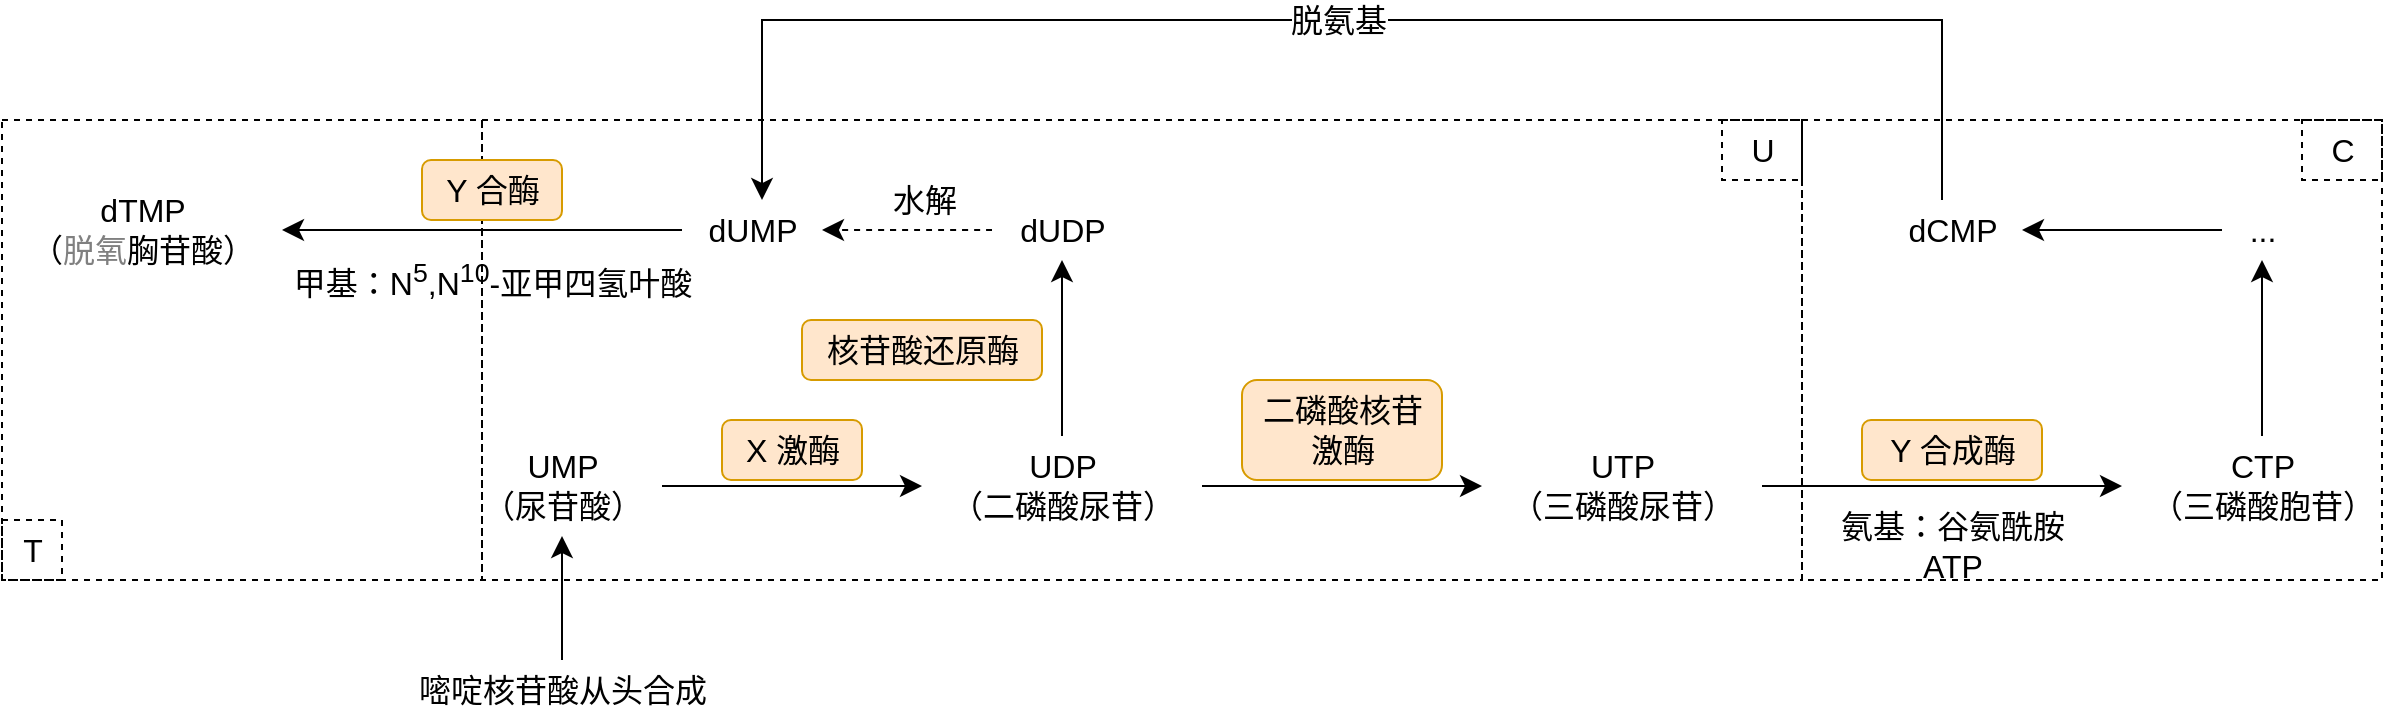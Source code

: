 <mxfile version="21.6.5" type="device">
  <diagram name="第 1 页" id="m_M1ldEbIioYbRbMe1yx">
    <mxGraphModel dx="2017" dy="1454" grid="1" gridSize="10" guides="1" tooltips="1" connect="1" arrows="1" fold="1" page="0" pageScale="1" pageWidth="827" pageHeight="1169" math="0" shadow="0">
      <root>
        <mxCell id="0" />
        <mxCell id="1" parent="0" />
        <mxCell id="FopoP3DFynw00uvgHDGr-27" value="" style="rounded=0;whiteSpace=wrap;html=1;fontSize=16;fillColor=none;dashed=1;" vertex="1" parent="1">
          <mxGeometry x="-320" y="-170" width="240" height="230" as="geometry" />
        </mxCell>
        <mxCell id="FopoP3DFynw00uvgHDGr-25" value="" style="rounded=0;whiteSpace=wrap;html=1;fontSize=16;align=center;dashed=1;fillColor=none;" vertex="1" parent="1">
          <mxGeometry x="-80" y="-170" width="660" height="230" as="geometry" />
        </mxCell>
        <mxCell id="FopoP3DFynw00uvgHDGr-6" value="" style="edgeStyle=none;curved=1;rounded=0;orthogonalLoop=1;jettySize=auto;html=1;fontSize=12;startSize=8;endSize=8;" edge="1" parent="1" source="FopoP3DFynw00uvgHDGr-4" target="FopoP3DFynw00uvgHDGr-5">
          <mxGeometry relative="1" as="geometry" />
        </mxCell>
        <mxCell id="FopoP3DFynw00uvgHDGr-4" value="UMP&lt;br&gt;（尿苷酸）" style="text;html=1;align=center;verticalAlign=middle;resizable=0;points=[];autosize=1;strokeColor=none;fillColor=none;fontSize=16;" vertex="1" parent="1">
          <mxGeometry x="-90" y="-12" width="100" height="50" as="geometry" />
        </mxCell>
        <mxCell id="FopoP3DFynw00uvgHDGr-9" value="" style="edgeStyle=none;curved=1;rounded=0;orthogonalLoop=1;jettySize=auto;html=1;fontSize=12;startSize=8;endSize=8;" edge="1" parent="1" source="FopoP3DFynw00uvgHDGr-5" target="FopoP3DFynw00uvgHDGr-8">
          <mxGeometry relative="1" as="geometry" />
        </mxCell>
        <mxCell id="FopoP3DFynw00uvgHDGr-14" value="" style="edgeStyle=none;curved=1;rounded=0;orthogonalLoop=1;jettySize=auto;html=1;fontSize=12;startSize=8;endSize=8;" edge="1" parent="1" source="FopoP3DFynw00uvgHDGr-5" target="FopoP3DFynw00uvgHDGr-13">
          <mxGeometry relative="1" as="geometry" />
        </mxCell>
        <mxCell id="FopoP3DFynw00uvgHDGr-5" value="UDP&lt;br&gt;（二磷酸尿苷）" style="text;html=1;align=center;verticalAlign=middle;resizable=0;points=[];autosize=1;strokeColor=none;fillColor=none;fontSize=16;" vertex="1" parent="1">
          <mxGeometry x="140" y="-12" width="140" height="50" as="geometry" />
        </mxCell>
        <mxCell id="FopoP3DFynw00uvgHDGr-7" value="X 激酶" style="text;html=1;align=center;verticalAlign=middle;resizable=0;points=[];autosize=1;strokeColor=#d79b00;fillColor=#ffe6cc;fontSize=16;rounded=1;" vertex="1" parent="1">
          <mxGeometry x="40" y="-20" width="70" height="30" as="geometry" />
        </mxCell>
        <mxCell id="FopoP3DFynw00uvgHDGr-31" value="" style="edgeStyle=none;curved=1;rounded=0;orthogonalLoop=1;jettySize=auto;html=1;fontSize=12;startSize=8;endSize=8;" edge="1" parent="1" source="FopoP3DFynw00uvgHDGr-8" target="FopoP3DFynw00uvgHDGr-30">
          <mxGeometry relative="1" as="geometry" />
        </mxCell>
        <mxCell id="FopoP3DFynw00uvgHDGr-8" value="UTP&lt;br&gt;（三磷酸尿苷）" style="text;html=1;align=center;verticalAlign=middle;resizable=0;points=[];autosize=1;strokeColor=none;fillColor=none;fontSize=16;" vertex="1" parent="1">
          <mxGeometry x="420" y="-12" width="140" height="50" as="geometry" />
        </mxCell>
        <mxCell id="FopoP3DFynw00uvgHDGr-11" value="二磷酸核苷&lt;br&gt;激酶" style="text;html=1;align=center;verticalAlign=middle;resizable=0;points=[];autosize=1;strokeColor=#d79b00;fillColor=#ffe6cc;fontSize=16;rounded=1;" vertex="1" parent="1">
          <mxGeometry x="300" y="-40" width="100" height="50" as="geometry" />
        </mxCell>
        <mxCell id="FopoP3DFynw00uvgHDGr-17" value="" style="edgeStyle=none;curved=1;rounded=0;orthogonalLoop=1;jettySize=auto;html=1;fontSize=12;startSize=8;endSize=8;dashed=1;" edge="1" parent="1" source="FopoP3DFynw00uvgHDGr-13" target="FopoP3DFynw00uvgHDGr-16">
          <mxGeometry relative="1" as="geometry" />
        </mxCell>
        <mxCell id="FopoP3DFynw00uvgHDGr-23" value="水解" style="edgeLabel;html=1;align=center;verticalAlign=middle;resizable=0;points=[];fontSize=16;" vertex="1" connectable="0" parent="FopoP3DFynw00uvgHDGr-17">
          <mxGeometry x="-0.35" y="2" relative="1" as="geometry">
            <mxPoint x="-7" y="-17" as="offset" />
          </mxGeometry>
        </mxCell>
        <mxCell id="FopoP3DFynw00uvgHDGr-13" value="dUDP" style="text;html=1;align=center;verticalAlign=middle;resizable=0;points=[];autosize=1;strokeColor=none;fillColor=none;fontSize=16;" vertex="1" parent="1">
          <mxGeometry x="175" y="-130" width="70" height="30" as="geometry" />
        </mxCell>
        <mxCell id="FopoP3DFynw00uvgHDGr-15" value="核苷酸还原酶" style="text;html=1;align=center;verticalAlign=middle;resizable=0;points=[];autosize=1;strokeColor=#d79b00;fillColor=#ffe6cc;fontSize=16;rounded=1;" vertex="1" parent="1">
          <mxGeometry x="80" y="-70" width="120" height="30" as="geometry" />
        </mxCell>
        <mxCell id="FopoP3DFynw00uvgHDGr-19" value="" style="edgeStyle=none;curved=1;rounded=0;orthogonalLoop=1;jettySize=auto;html=1;fontSize=12;startSize=8;endSize=8;" edge="1" parent="1" source="FopoP3DFynw00uvgHDGr-16" target="FopoP3DFynw00uvgHDGr-18">
          <mxGeometry relative="1" as="geometry" />
        </mxCell>
        <mxCell id="FopoP3DFynw00uvgHDGr-16" value="dUMP" style="text;html=1;align=center;verticalAlign=middle;resizable=0;points=[];autosize=1;strokeColor=none;fillColor=none;fontSize=16;" vertex="1" parent="1">
          <mxGeometry x="20" y="-130" width="70" height="30" as="geometry" />
        </mxCell>
        <mxCell id="FopoP3DFynw00uvgHDGr-18" value="dTMP&lt;br&gt;（&lt;font color=&quot;#808080&quot;&gt;脱氧&lt;/font&gt;胸苷酸）" style="text;html=1;align=center;verticalAlign=middle;resizable=0;points=[];autosize=1;strokeColor=none;fillColor=none;fontSize=16;" vertex="1" parent="1">
          <mxGeometry x="-320" y="-140" width="140" height="50" as="geometry" />
        </mxCell>
        <mxCell id="FopoP3DFynw00uvgHDGr-21" value="Y 合酶" style="text;html=1;align=center;verticalAlign=middle;resizable=0;points=[];autosize=1;strokeColor=#d79b00;fillColor=#ffe6cc;fontSize=16;rounded=1;" vertex="1" parent="1">
          <mxGeometry x="-110" y="-150" width="70" height="30" as="geometry" />
        </mxCell>
        <mxCell id="FopoP3DFynw00uvgHDGr-22" value="甲基：N&lt;sup&gt;5&lt;/sup&gt;,N&lt;sup&gt;10&lt;/sup&gt;-亚甲四氢叶酸" style="text;html=1;align=center;verticalAlign=middle;resizable=0;points=[];autosize=1;strokeColor=none;fillColor=none;fontSize=16;" vertex="1" parent="1">
          <mxGeometry x="-185" y="-110" width="220" height="40" as="geometry" />
        </mxCell>
        <mxCell id="FopoP3DFynw00uvgHDGr-35" style="edgeStyle=orthogonalEdgeStyle;rounded=0;orthogonalLoop=1;jettySize=auto;html=1;fontSize=12;startSize=8;endSize=8;" edge="1" parent="1" source="FopoP3DFynw00uvgHDGr-36" target="FopoP3DFynw00uvgHDGr-16">
          <mxGeometry relative="1" as="geometry">
            <Array as="points">
              <mxPoint x="650" y="-220" />
              <mxPoint x="60" y="-220" />
            </Array>
          </mxGeometry>
        </mxCell>
        <mxCell id="FopoP3DFynw00uvgHDGr-44" value="脱氨基" style="edgeLabel;html=1;align=center;verticalAlign=middle;resizable=0;points=[];fontSize=16;" vertex="1" connectable="0" parent="FopoP3DFynw00uvgHDGr-35">
          <mxGeometry x="0.018" relative="1" as="geometry">
            <mxPoint as="offset" />
          </mxGeometry>
        </mxCell>
        <mxCell id="FopoP3DFynw00uvgHDGr-41" style="edgeStyle=none;curved=1;rounded=0;orthogonalLoop=1;jettySize=auto;html=1;fontSize=12;startSize=8;endSize=8;" edge="1" parent="1" source="FopoP3DFynw00uvgHDGr-30" target="FopoP3DFynw00uvgHDGr-42">
          <mxGeometry relative="1" as="geometry">
            <mxPoint x="810" y="-80" as="targetPoint" />
          </mxGeometry>
        </mxCell>
        <mxCell id="FopoP3DFynw00uvgHDGr-30" value="CTP&lt;br&gt;（三磷酸胞苷）" style="text;html=1;align=center;verticalAlign=middle;resizable=0;points=[];autosize=1;strokeColor=none;fillColor=none;fontSize=16;" vertex="1" parent="1">
          <mxGeometry x="740" y="-12" width="140" height="50" as="geometry" />
        </mxCell>
        <mxCell id="FopoP3DFynw00uvgHDGr-32" value="Y 合成酶" style="text;html=1;align=center;verticalAlign=middle;resizable=0;points=[];autosize=1;strokeColor=#d79b00;fillColor=#ffe6cc;fontSize=16;rounded=1;" vertex="1" parent="1">
          <mxGeometry x="610" y="-20" width="90" height="30" as="geometry" />
        </mxCell>
        <mxCell id="FopoP3DFynw00uvgHDGr-33" value="氨基：谷氨酰胺" style="text;html=1;align=center;verticalAlign=middle;resizable=0;points=[];autosize=1;strokeColor=none;fillColor=none;fontSize=16;" vertex="1" parent="1">
          <mxGeometry x="585" y="18" width="140" height="30" as="geometry" />
        </mxCell>
        <mxCell id="FopoP3DFynw00uvgHDGr-34" value="ATP" style="text;html=1;align=center;verticalAlign=middle;resizable=0;points=[];autosize=1;strokeColor=none;fillColor=none;fontSize=16;" vertex="1" parent="1">
          <mxGeometry x="630" y="38" width="50" height="30" as="geometry" />
        </mxCell>
        <mxCell id="FopoP3DFynw00uvgHDGr-36" value="dCMP" style="text;html=1;align=center;verticalAlign=middle;resizable=0;points=[];autosize=1;strokeColor=none;fillColor=none;fontSize=16;" vertex="1" parent="1">
          <mxGeometry x="620" y="-130" width="70" height="30" as="geometry" />
        </mxCell>
        <mxCell id="FopoP3DFynw00uvgHDGr-43" style="edgeStyle=none;curved=1;rounded=0;orthogonalLoop=1;jettySize=auto;html=1;fontSize=12;startSize=8;endSize=8;" edge="1" parent="1" source="FopoP3DFynw00uvgHDGr-42" target="FopoP3DFynw00uvgHDGr-36">
          <mxGeometry relative="1" as="geometry" />
        </mxCell>
        <mxCell id="FopoP3DFynw00uvgHDGr-42" value="..." style="text;html=1;align=center;verticalAlign=middle;resizable=0;points=[];autosize=1;strokeColor=none;fillColor=none;fontSize=16;" vertex="1" parent="1">
          <mxGeometry x="790" y="-130" width="40" height="30" as="geometry" />
        </mxCell>
        <mxCell id="FopoP3DFynw00uvgHDGr-46" value="" style="rounded=0;whiteSpace=wrap;html=1;fontSize=16;fillColor=none;dashed=1;" vertex="1" parent="1">
          <mxGeometry x="580" y="-170" width="290" height="230" as="geometry" />
        </mxCell>
        <mxCell id="FopoP3DFynw00uvgHDGr-47" value="T" style="text;html=1;align=center;verticalAlign=middle;resizable=0;points=[];autosize=1;strokeColor=default;fillColor=none;fontSize=16;dashed=1;" vertex="1" parent="1">
          <mxGeometry x="-320" y="30" width="30" height="30" as="geometry" />
        </mxCell>
        <mxCell id="FopoP3DFynw00uvgHDGr-48" value="U" style="text;html=1;align=center;verticalAlign=middle;resizable=0;points=[];autosize=1;strokeColor=default;fillColor=none;fontSize=16;dashed=1;" vertex="1" parent="1">
          <mxGeometry x="540" y="-170" width="40" height="30" as="geometry" />
        </mxCell>
        <mxCell id="FopoP3DFynw00uvgHDGr-49" value="C" style="text;html=1;align=center;verticalAlign=middle;resizable=0;points=[];autosize=1;strokeColor=default;fillColor=none;fontSize=16;dashed=1;" vertex="1" parent="1">
          <mxGeometry x="830" y="-170" width="40" height="30" as="geometry" />
        </mxCell>
        <mxCell id="FopoP3DFynw00uvgHDGr-52" style="edgeStyle=none;curved=1;rounded=0;orthogonalLoop=1;jettySize=auto;html=1;fontSize=12;startSize=8;endSize=8;" edge="1" parent="1" source="FopoP3DFynw00uvgHDGr-51" target="FopoP3DFynw00uvgHDGr-4">
          <mxGeometry relative="1" as="geometry" />
        </mxCell>
        <mxCell id="FopoP3DFynw00uvgHDGr-51" value="嘧啶核苷酸从头合成" style="text;html=1;align=center;verticalAlign=middle;resizable=0;points=[];autosize=1;strokeColor=none;fillColor=none;fontSize=16;" vertex="1" parent="1">
          <mxGeometry x="-125" y="100" width="170" height="30" as="geometry" />
        </mxCell>
      </root>
    </mxGraphModel>
  </diagram>
</mxfile>

